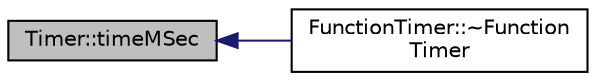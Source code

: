 digraph "Timer::timeMSec"
{
 // INTERACTIVE_SVG=YES
  edge [fontname="Helvetica",fontsize="10",labelfontname="Helvetica",labelfontsize="10"];
  node [fontname="Helvetica",fontsize="10",shape=record];
  rankdir="LR";
  Node1 [label="Timer::timeMSec",height=0.2,width=0.4,color="black", fillcolor="grey75", style="filled", fontcolor="black"];
  Node1 -> Node2 [dir="back",color="midnightblue",fontsize="10",style="solid",fontname="Helvetica"];
  Node2 [label="FunctionTimer::~Function\lTimer",height=0.2,width=0.4,color="black", fillcolor="white", style="filled",URL="$d5/dfb/class_function_timer.html#abe79db5ab647df522ea5ce64ed603f94"];
}
